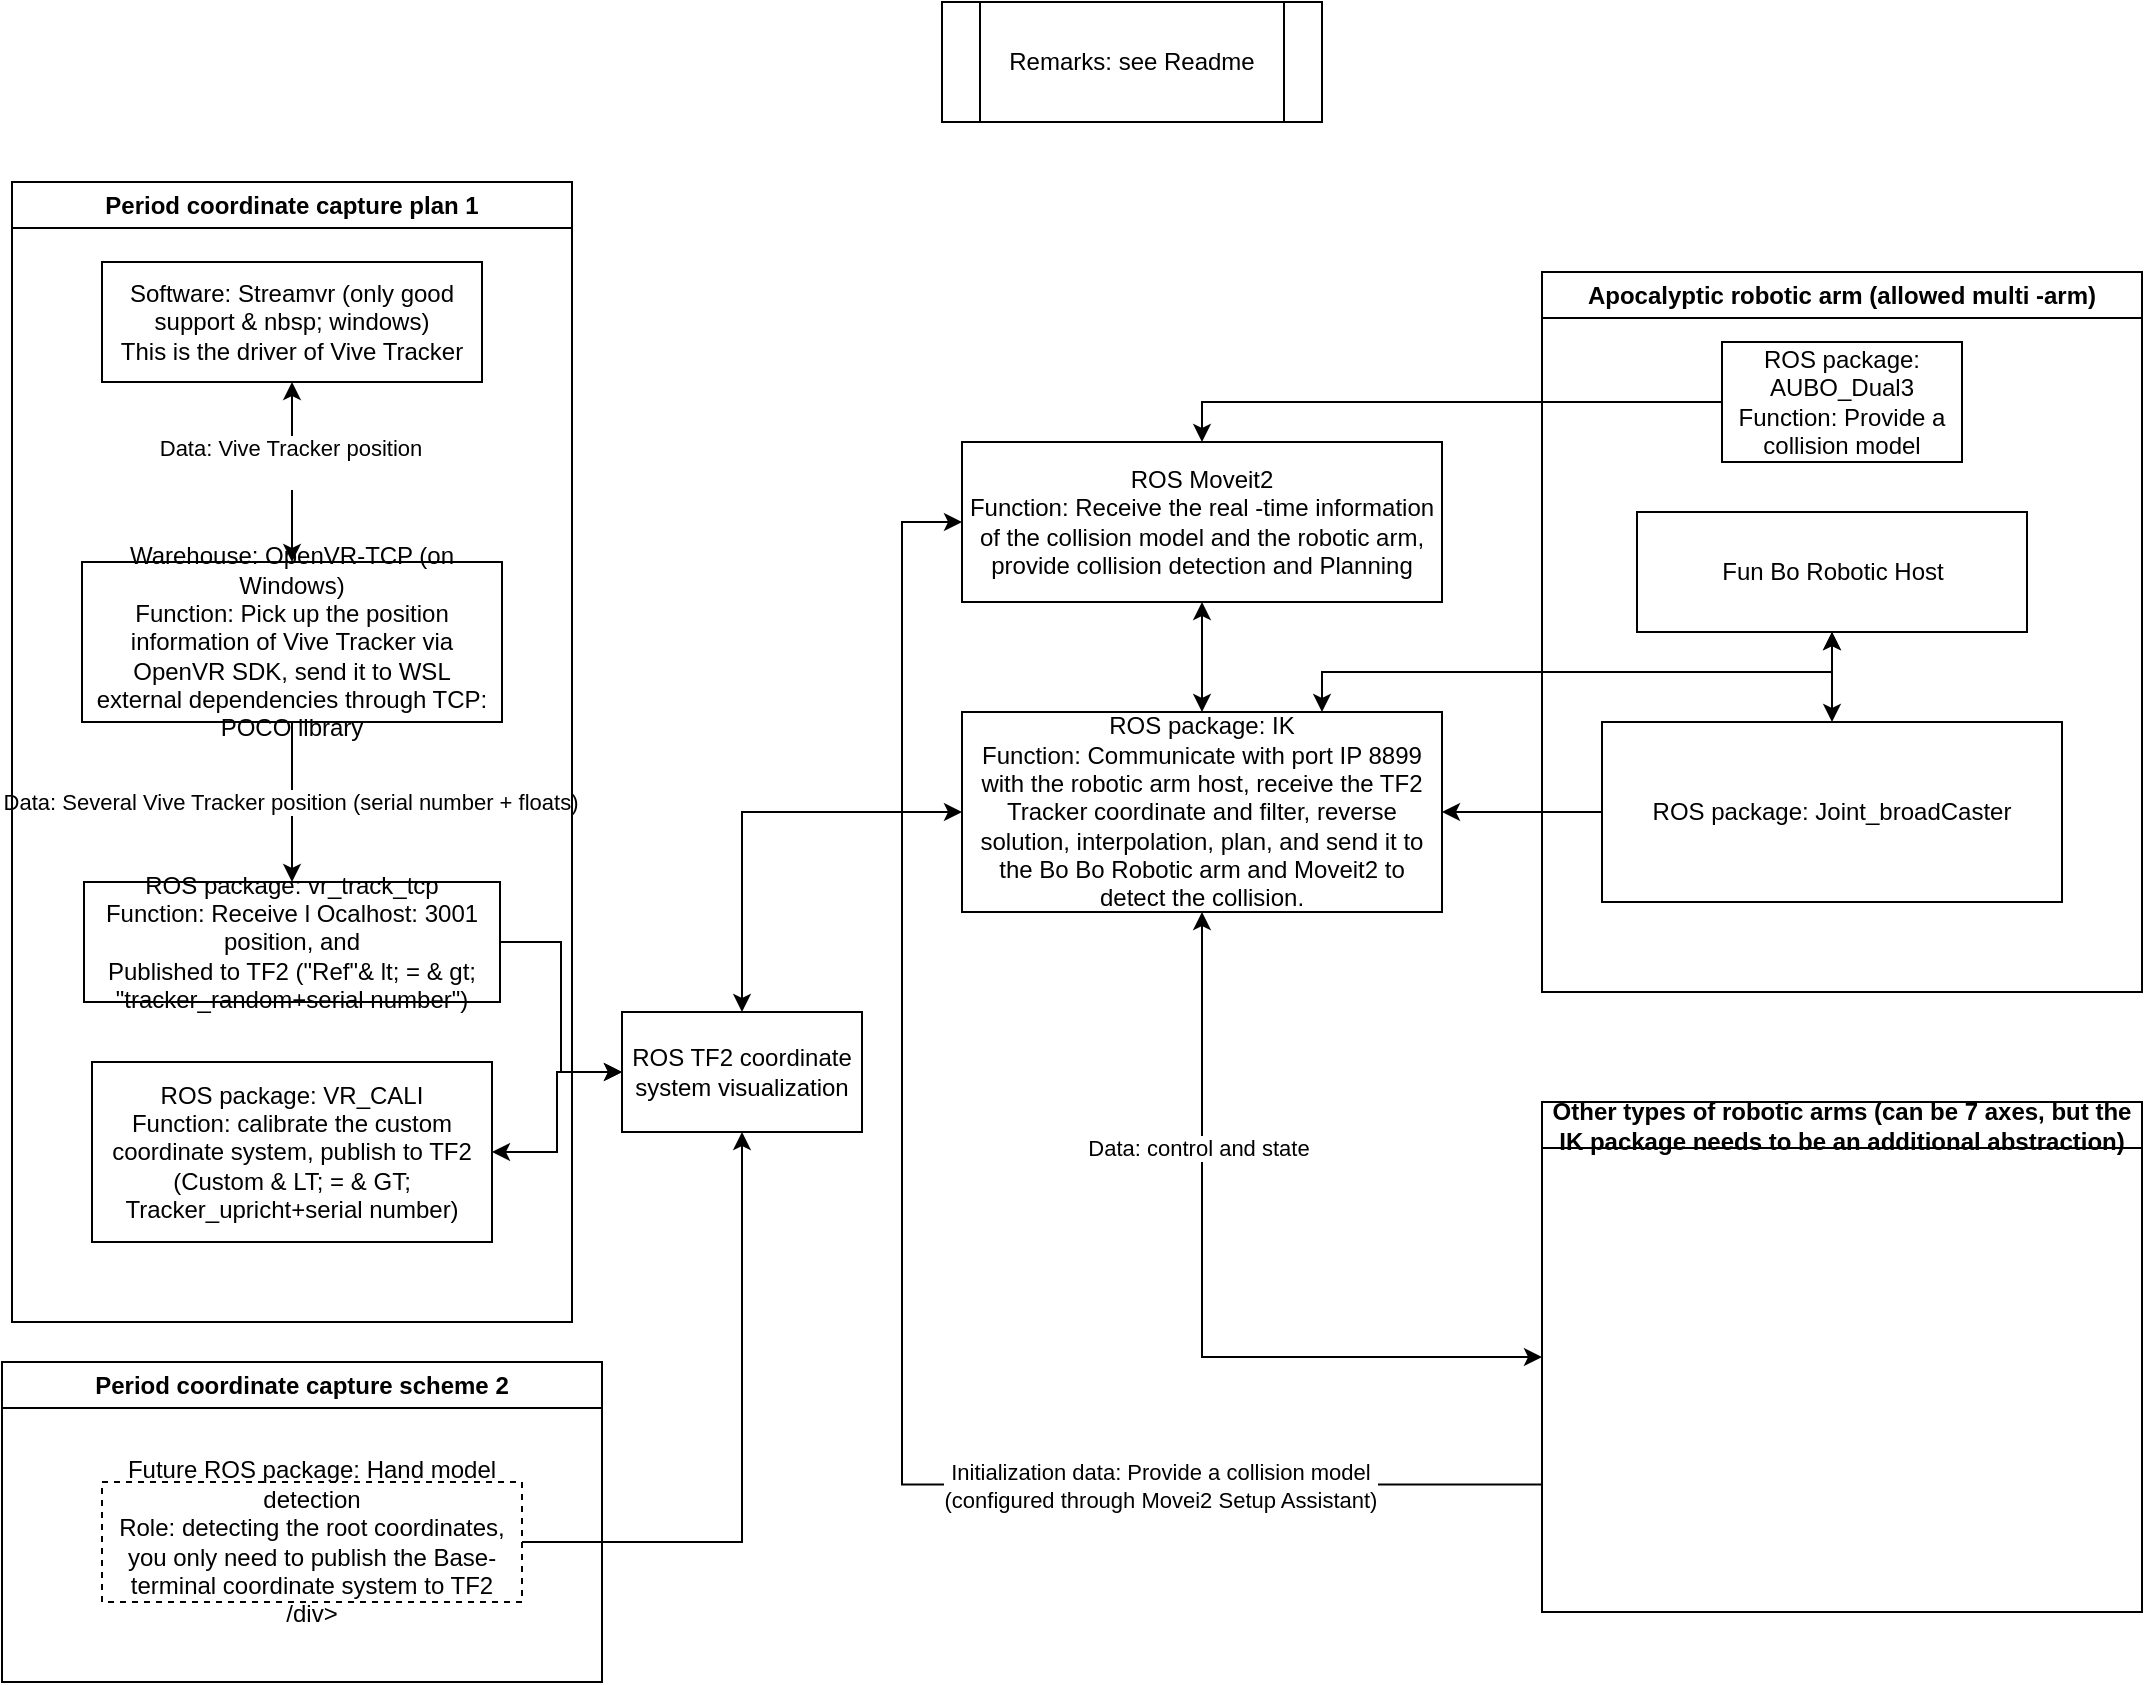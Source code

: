 <?xml version='1.0' encoding='utf-8'?>
<mxfile version="24.7.7">
  <diagram name="第 1 页" id="AnMRVbrkqxffbET3McZs">
    <mxGraphModel dx="1493" dy="956" grid="1" gridSize="10" guides="1" tooltips="1" connect="1" arrows="1" fold="1" page="1" pageScale="1" pageWidth="827" pageHeight="1169" math="0" shadow="0">
      <root>
        <mxCell id="0" />
        <mxCell id="1" parent="0" />
        <mxCell id="jegcrzORA-ZSloYt-0iM-11" style="edgeStyle=orthogonalEdgeStyle;rounded=0;orthogonalLoop=1;jettySize=auto;html=1;" edge="1" parent="1" source="jegcrzORA-ZSloYt-0iM-1" target="jegcrzORA-ZSloYt-0iM-9">
          <mxGeometry relative="1" as="geometry" />
        </mxCell>
        <mxCell id="jegcrzORA-ZSloYt-0iM-12" value="Data: Several Vive Tracker position (serial number + floats)" style="edgeLabel;html=1;align=center;verticalAlign=middle;resizable=0;points=[];" vertex="1" connectable="0" parent="jegcrzORA-ZSloYt-0iM-11">
          <mxGeometry x="-0.013" y="-1" relative="1" as="geometry">
            <mxPoint as="offset" />
          </mxGeometry>
        </mxCell>
        <mxCell id="jegcrzORA-ZSloYt-0iM-1" value="Warehouse: OpenVR-TCP (on Windows) &lt;br&gt; Function: Pick up the position information of Vive Tracker via OpenVR SDK, send it to WSL &lt;div&gt; external dependencies through TCP: POCO library &lt;/div&gt;" style="rounded=0;whiteSpace=wrap;html=1;" vertex="1" parent="1">
          <mxGeometry x="160" y="310" width="210" height="80" as="geometry" />
        </mxCell>
        <mxCell id="jegcrzORA-ZSloYt-0iM-3" style="edgeStyle=orthogonalEdgeStyle;rounded=0;orthogonalLoop=1;jettySize=auto;html=1;entryX=0.5;entryY=0;entryDx=0;entryDy=0;startArrow=classic;startFill=1;" edge="1" parent="1" source="jegcrzORA-ZSloYt-0iM-2" target="jegcrzORA-ZSloYt-0iM-1">
          <mxGeometry relative="1" as="geometry" />
        </mxCell>
        <mxCell id="jegcrzORA-ZSloYt-0iM-5" value="Data: Vive Tracker position &lt;div&gt; &lt;br&gt; &lt;/div&gt;" style="edgeLabel;html=1;align=center;verticalAlign=middle;resizable=0;points=[];" vertex="1" connectable="0" parent="jegcrzORA-ZSloYt-0iM-3">
          <mxGeometry x="-0.116" y="-1" relative="1" as="geometry">
            <mxPoint as="offset" />
          </mxGeometry>
        </mxCell>
        <mxCell id="jegcrzORA-ZSloYt-0iM-2" value="Software: Streamvr (only good support &amp; nbsp; windows) &lt;div&gt; This is the driver of Vive Tracker &lt;/div&gt;" style="rounded=0;whiteSpace=wrap;html=1;" vertex="1" parent="1">
          <mxGeometry x="170" y="160" width="190" height="60" as="geometry" />
        </mxCell>
        <mxCell id="jegcrzORA-ZSloYt-0iM-8" value="Remarks: see Readme" style="shape=process;whiteSpace=wrap;html=1;backgroundOutline=1;" vertex="1" parent="1">
          <mxGeometry x="590" y="30" width="190" height="60" as="geometry" />
        </mxCell>
        <mxCell id="jegcrzORA-ZSloYt-0iM-14" style="edgeStyle=orthogonalEdgeStyle;rounded=0;orthogonalLoop=1;jettySize=auto;html=1;entryX=0;entryY=0.5;entryDx=0;entryDy=0;" edge="1" parent="1" source="jegcrzORA-ZSloYt-0iM-9" target="jegcrzORA-ZSloYt-0iM-13">
          <mxGeometry relative="1" as="geometry" />
        </mxCell>
        <mxCell id="jegcrzORA-ZSloYt-0iM-9" value="ROS package: vr_track_tcp &lt;div&gt; Function: Receive l &lt;span style = &quot;background-color: initial;&quot;&gt; Ocalhost: 3001 position, and &lt;/span&gt; &lt;/div&gt; &lt;div&gt; Published to TF2 (&quot;Ref&quot;&amp; lt; = &amp; gt; &quot;tracker_random+serial number&quot;) &lt;/div&gt;" style="rounded=0;whiteSpace=wrap;html=1;" vertex="1" parent="1">
          <mxGeometry x="161" y="470" width="208" height="60" as="geometry" />
        </mxCell>
        <mxCell id="jegcrzORA-ZSloYt-0iM-34" style="edgeStyle=orthogonalEdgeStyle;rounded=0;orthogonalLoop=1;jettySize=auto;html=1;exitX=0.5;exitY=0;exitDx=0;exitDy=0;entryX=0;entryY=0.5;entryDx=0;entryDy=0;startArrow=classic;startFill=1;" edge="1" parent="1" source="jegcrzORA-ZSloYt-0iM-13" target="jegcrzORA-ZSloYt-0iM-17">
          <mxGeometry relative="1" as="geometry" />
        </mxCell>
        <mxCell id="jegcrzORA-ZSloYt-0iM-13" value="ROS TF2 coordinate system visualization" style="rounded=0;whiteSpace=wrap;html=1;" vertex="1" parent="1">
          <mxGeometry x="430" y="535" width="120" height="60" as="geometry" />
        </mxCell>
        <mxCell id="jegcrzORA-ZSloYt-0iM-35" style="edgeStyle=orthogonalEdgeStyle;rounded=0;orthogonalLoop=1;jettySize=auto;html=1;entryX=0;entryY=0.5;entryDx=0;entryDy=0;startArrow=classic;startFill=1;" edge="1" parent="1" source="jegcrzORA-ZSloYt-0iM-15" target="jegcrzORA-ZSloYt-0iM-13">
          <mxGeometry relative="1" as="geometry" />
        </mxCell>
        <mxCell id="jegcrzORA-ZSloYt-0iM-15" value="ROS package: VR_CALI &lt;DIV&gt; Function: calibrate the custom coordinate system, publish to TF2 (Custom &amp; LT; = &amp; GT; Tracker_upricht+serial number) &lt;/div&gt;" style="rounded=0;whiteSpace=wrap;html=1;" vertex="1" parent="1">
          <mxGeometry x="165" y="560" width="200" height="90" as="geometry" />
        </mxCell>
        <mxCell id="jegcrzORA-ZSloYt-0iM-30" style="edgeStyle=orthogonalEdgeStyle;rounded=0;orthogonalLoop=1;jettySize=auto;html=1;exitX=0.75;exitY=0;exitDx=0;exitDy=0;entryX=0.5;entryY=1;entryDx=0;entryDy=0;startArrow=classic;startFill=1;" edge="1" parent="1" source="jegcrzORA-ZSloYt-0iM-17" target="jegcrzORA-ZSloYt-0iM-31">
          <mxGeometry relative="1" as="geometry">
            <mxPoint x="790.0" y="365" as="targetPoint" />
          </mxGeometry>
        </mxCell>
        <mxCell id="jegcrzORA-ZSloYt-0iM-17" value="ROS package: IK &lt;div&gt; Function: Communicate with port IP 8899 with the robotic arm host, receive the TF2 Tracker coordinate and filter, reverse solution, interpolation, plan, and send it to the Bo Bo Robotic arm and Moveit2 to detect the collision. &lt;/Div&gt;" style="rounded=0;whiteSpace=wrap;html=1;" vertex="1" parent="1">
          <mxGeometry x="600" y="385" width="240" height="100" as="geometry" />
        </mxCell>
        <mxCell id="jegcrzORA-ZSloYt-0iM-23" style="edgeStyle=orthogonalEdgeStyle;rounded=0;orthogonalLoop=1;jettySize=auto;html=1;entryX=0.5;entryY=0;entryDx=0;entryDy=0;" edge="1" parent="1" source="jegcrzORA-ZSloYt-0iM-21" target="jegcrzORA-ZSloYt-0iM-22">
          <mxGeometry relative="1" as="geometry" />
        </mxCell>
        <mxCell id="jegcrzORA-ZSloYt-0iM-51" style="edgeStyle=orthogonalEdgeStyle;rounded=0;orthogonalLoop=1;jettySize=auto;html=1;entryX=0.5;entryY=0;entryDx=0;entryDy=0;startArrow=classic;startFill=1;" edge="1" parent="1" source="jegcrzORA-ZSloYt-0iM-22" target="jegcrzORA-ZSloYt-0iM-17">
          <mxGeometry relative="1" as="geometry" />
        </mxCell>
        <mxCell id="jegcrzORA-ZSloYt-0iM-54" style="edgeStyle=orthogonalEdgeStyle;rounded=0;orthogonalLoop=1;jettySize=auto;html=1;entryX=0;entryY=0.75;entryDx=0;entryDy=0;exitX=0;exitY=0.5;exitDx=0;exitDy=0;startArrow=classic;startFill=1;endArrow=none;endFill=0;" edge="1" parent="1" source="jegcrzORA-ZSloYt-0iM-22" target="jegcrzORA-ZSloYt-0iM-48">
          <mxGeometry relative="1" as="geometry">
            <Array as="points">
              <mxPoint x="570" y="290" />
              <mxPoint x="570" y="771" />
            </Array>
          </mxGeometry>
        </mxCell>
        <mxCell id="jegcrzORA-ZSloYt-0iM-55" value="Initialization data: Provide a collision model &lt;div&gt; (configured through Movei2 Setup Assistant) &lt;/div&gt;" style="edgeLabel;html=1;align=center;verticalAlign=middle;resizable=0;points=[];" vertex="1" connectable="0" parent="jegcrzORA-ZSloYt-0iM-54">
          <mxGeometry x="0.54" relative="1" as="geometry">
            <mxPoint as="offset" />
          </mxGeometry>
        </mxCell>
        <mxCell id="jegcrzORA-ZSloYt-0iM-22" value="ROS Moveit2 &lt;div&gt; Function: Receive the real -time information of the collision model and the robotic arm, provide collision detection and Planning &lt;/div&gt;" style="rounded=0;whiteSpace=wrap;html=1;" vertex="1" parent="1">
          <mxGeometry x="600" y="250" width="240" height="80" as="geometry" />
        </mxCell>
        <mxCell id="jegcrzORA-ZSloYt-0iM-40" style="edgeStyle=orthogonalEdgeStyle;rounded=0;orthogonalLoop=1;jettySize=auto;html=1;" edge="1" parent="1" source="jegcrzORA-ZSloYt-0iM-36" target="jegcrzORA-ZSloYt-0iM-13">
          <mxGeometry relative="1" as="geometry" />
        </mxCell>
        <mxCell id="jegcrzORA-ZSloYt-0iM-36" value="Future ROS package: Hand model detection &lt;div&gt; Role: detecting the root &lt;span style = &quot;background-color: initial;&quot;&gt; coordinates, you only need to publish the Base-terminal coordinate system to TF2 &lt;/span&gt; &lt;/span&gt;/div&gt;" style="rounded=0;whiteSpace=wrap;html=1;dashed=1;" vertex="1" parent="1">
          <mxGeometry x="170" y="770" width="210" height="60" as="geometry" />
        </mxCell>
        <mxCell id="jegcrzORA-ZSloYt-0iM-38" value="Period coordinate capture plan 1" style="swimlane;whiteSpace=wrap;html=1;" vertex="1" parent="1">
          <mxGeometry x="125" y="120" width="280" height="570" as="geometry" />
        </mxCell>
        <mxCell id="jegcrzORA-ZSloYt-0iM-39" value="Period coordinate capture scheme 2" style="swimlane;whiteSpace=wrap;html=1;" vertex="1" parent="1">
          <mxGeometry x="120" y="710" width="300" height="160" as="geometry" />
        </mxCell>
        <mxCell id="jegcrzORA-ZSloYt-0iM-43" style="edgeStyle=orthogonalEdgeStyle;rounded=0;orthogonalLoop=1;jettySize=auto;html=1;entryX=0.5;entryY=1;entryDx=0;entryDy=0;startArrow=classic;startFill=1;" edge="1" parent="1" source="jegcrzORA-ZSloYt-0iM-41" target="jegcrzORA-ZSloYt-0iM-31">
          <mxGeometry relative="1" as="geometry" />
        </mxCell>
        <mxCell id="jegcrzORA-ZSloYt-0iM-46" style="edgeStyle=orthogonalEdgeStyle;rounded=0;orthogonalLoop=1;jettySize=auto;html=1;entryX=1;entryY=0.5;entryDx=0;entryDy=0;" edge="1" parent="1" source="jegcrzORA-ZSloYt-0iM-41" target="jegcrzORA-ZSloYt-0iM-17">
          <mxGeometry relative="1" as="geometry" />
        </mxCell>
        <mxCell id="jegcrzORA-ZSloYt-0iM-41" value="ROS package: Joint_broadCaster" style="rounded=0;whiteSpace=wrap;html=1;" vertex="1" parent="1">
          <mxGeometry x="920" y="390" width="230" height="90" as="geometry" />
        </mxCell>
        <mxCell id="jegcrzORA-ZSloYt-0iM-47" value="Apocalyptic robotic arm (allowed multi -arm)" style="swimlane;whiteSpace=wrap;html=1;" vertex="1" parent="1">
          <mxGeometry x="890" y="165" width="300" height="360" as="geometry" />
        </mxCell>
        <mxCell id="jegcrzORA-ZSloYt-0iM-31" value="Fun Bo Robotic Host" style="rounded=0;whiteSpace=wrap;html=1;" vertex="1" parent="jegcrzORA-ZSloYt-0iM-47">
          <mxGeometry x="47.5" y="120" width="195" height="60" as="geometry" />
        </mxCell>
        <mxCell id="jegcrzORA-ZSloYt-0iM-21" value="ROS package: AUBO_Dual3 &lt;div&gt; Function: Provide a collision model &lt;/div&gt;" style="rounded=0;whiteSpace=wrap;html=1;" vertex="1" parent="jegcrzORA-ZSloYt-0iM-47">
          <mxGeometry x="90" y="35" width="120" height="60" as="geometry" />
        </mxCell>
        <mxCell id="jegcrzORA-ZSloYt-0iM-49" style="edgeStyle=orthogonalEdgeStyle;rounded=0;orthogonalLoop=1;jettySize=auto;html=1;entryX=0.5;entryY=1;entryDx=0;entryDy=0;startArrow=classic;startFill=1;" edge="1" parent="1" source="jegcrzORA-ZSloYt-0iM-48" target="jegcrzORA-ZSloYt-0iM-17">
          <mxGeometry relative="1" as="geometry" />
        </mxCell>
        <mxCell id="jegcrzORA-ZSloYt-0iM-50" value="Data: control and state" style="edgeLabel;html=1;align=center;verticalAlign=middle;resizable=0;points=[];" vertex="1" connectable="0" parent="jegcrzORA-ZSloYt-0iM-49">
          <mxGeometry x="0.4" y="2" relative="1" as="geometry">
            <mxPoint as="offset" />
          </mxGeometry>
        </mxCell>
        <mxCell id="jegcrzORA-ZSloYt-0iM-48" value="Other types of robotic arms (can be 7 axes, but the IK package needs to be an additional abstraction)" style="swimlane;whiteSpace=wrap;html=1;" vertex="1" parent="1">
          <mxGeometry x="890" y="580" width="300" height="255" as="geometry" />
        </mxCell>
      </root>
    </mxGraphModel>
  </diagram>
</mxfile>